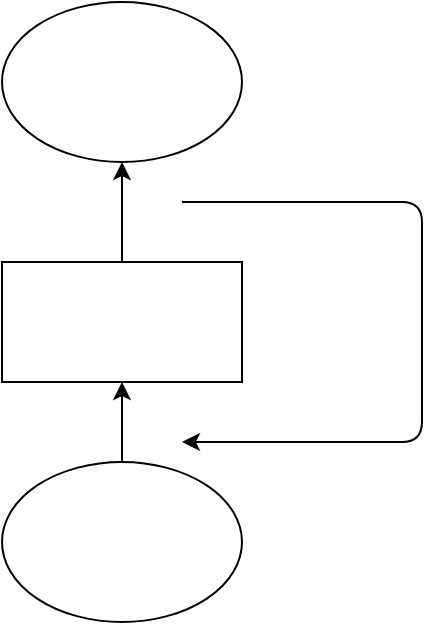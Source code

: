 <mxfile version="14.6.9" type="github">
  <diagram name="Page-1" id="42789a77-a242-8287-6e28-9cd8cfd52e62">
    <mxGraphModel dx="2062" dy="1154" grid="1" gridSize="10" guides="1" tooltips="1" connect="1" arrows="1" fold="1" page="1" pageScale="1" pageWidth="1100" pageHeight="850" background="#ffffff" math="0" shadow="0">
      <root>
        <mxCell id="0" />
        <mxCell id="1" parent="0" />
        <mxCell id="tLnwaIDlP6HLG_RVn0jt-1" value="" style="ellipse;whiteSpace=wrap;html=1;" vertex="1" parent="1">
          <mxGeometry x="430" y="140" width="120" height="80" as="geometry" />
        </mxCell>
        <mxCell id="tLnwaIDlP6HLG_RVn0jt-3" value="" style="rounded=0;whiteSpace=wrap;html=1;" vertex="1" parent="1">
          <mxGeometry x="430" y="270" width="120" height="60" as="geometry" />
        </mxCell>
        <mxCell id="tLnwaIDlP6HLG_RVn0jt-5" value="" style="endArrow=classic;html=1;exitX=0.5;exitY=0;exitDx=0;exitDy=0;entryX=0.5;entryY=1;entryDx=0;entryDy=0;" edge="1" parent="1" source="tLnwaIDlP6HLG_RVn0jt-3" target="tLnwaIDlP6HLG_RVn0jt-1">
          <mxGeometry width="50" height="50" relative="1" as="geometry">
            <mxPoint x="480" y="610" as="sourcePoint" />
            <mxPoint x="530" y="560" as="targetPoint" />
          </mxGeometry>
        </mxCell>
        <mxCell id="tLnwaIDlP6HLG_RVn0jt-6" value="" style="ellipse;whiteSpace=wrap;html=1;" vertex="1" parent="1">
          <mxGeometry x="430" y="370" width="120" height="80" as="geometry" />
        </mxCell>
        <mxCell id="tLnwaIDlP6HLG_RVn0jt-7" value="" style="endArrow=classic;html=1;entryX=0.5;entryY=1;entryDx=0;entryDy=0;" edge="1" parent="1" target="tLnwaIDlP6HLG_RVn0jt-3">
          <mxGeometry width="50" height="50" relative="1" as="geometry">
            <mxPoint x="490" y="370" as="sourcePoint" />
            <mxPoint x="530" y="560" as="targetPoint" />
          </mxGeometry>
        </mxCell>
        <mxCell id="tLnwaIDlP6HLG_RVn0jt-8" value="" style="endArrow=classic;html=1;" edge="1" parent="1">
          <mxGeometry width="50" height="50" relative="1" as="geometry">
            <mxPoint x="520" y="240" as="sourcePoint" />
            <mxPoint x="520" y="360" as="targetPoint" />
            <Array as="points">
              <mxPoint x="640" y="240" />
              <mxPoint x="640" y="360" />
            </Array>
          </mxGeometry>
        </mxCell>
      </root>
    </mxGraphModel>
  </diagram>
</mxfile>
